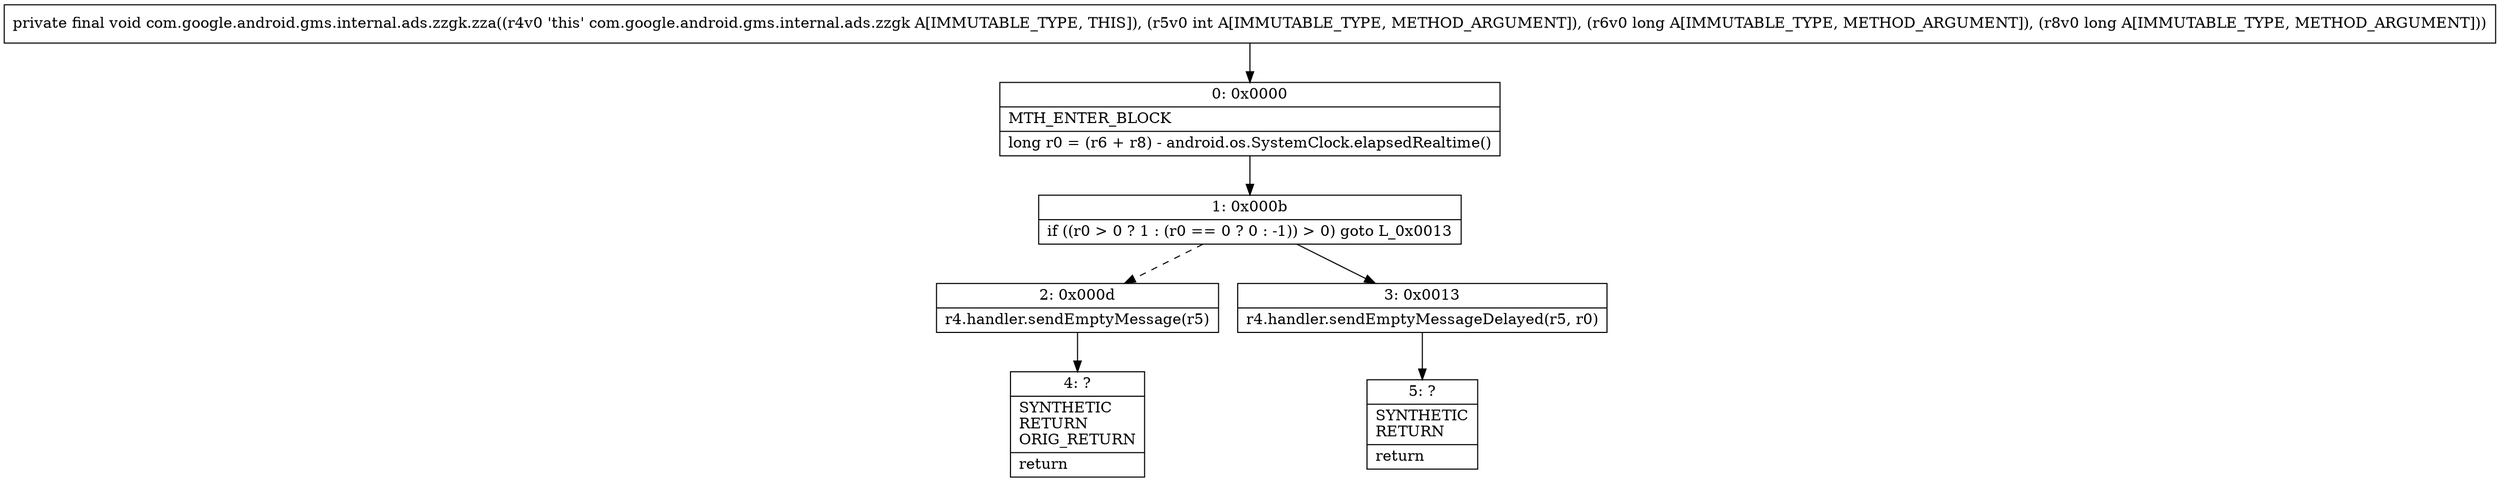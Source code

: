 digraph "CFG forcom.google.android.gms.internal.ads.zzgk.zza(IJJ)V" {
Node_0 [shape=record,label="{0\:\ 0x0000|MTH_ENTER_BLOCK\l|long r0 = (r6 + r8) \- android.os.SystemClock.elapsedRealtime()\l}"];
Node_1 [shape=record,label="{1\:\ 0x000b|if ((r0 \> 0 ? 1 : (r0 == 0 ? 0 : \-1)) \> 0) goto L_0x0013\l}"];
Node_2 [shape=record,label="{2\:\ 0x000d|r4.handler.sendEmptyMessage(r5)\l}"];
Node_3 [shape=record,label="{3\:\ 0x0013|r4.handler.sendEmptyMessageDelayed(r5, r0)\l}"];
Node_4 [shape=record,label="{4\:\ ?|SYNTHETIC\lRETURN\lORIG_RETURN\l|return\l}"];
Node_5 [shape=record,label="{5\:\ ?|SYNTHETIC\lRETURN\l|return\l}"];
MethodNode[shape=record,label="{private final void com.google.android.gms.internal.ads.zzgk.zza((r4v0 'this' com.google.android.gms.internal.ads.zzgk A[IMMUTABLE_TYPE, THIS]), (r5v0 int A[IMMUTABLE_TYPE, METHOD_ARGUMENT]), (r6v0 long A[IMMUTABLE_TYPE, METHOD_ARGUMENT]), (r8v0 long A[IMMUTABLE_TYPE, METHOD_ARGUMENT])) }"];
MethodNode -> Node_0;
Node_0 -> Node_1;
Node_1 -> Node_2[style=dashed];
Node_1 -> Node_3;
Node_2 -> Node_4;
Node_3 -> Node_5;
}

